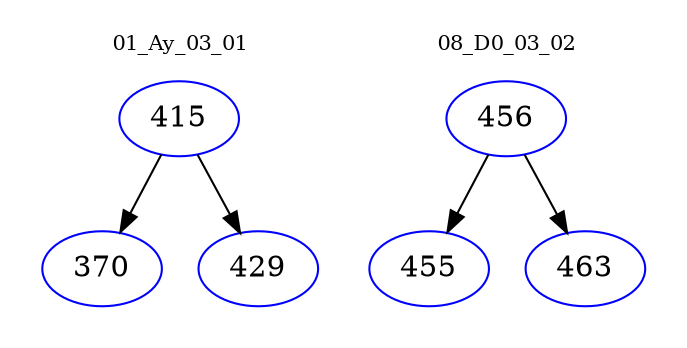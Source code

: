 digraph{
subgraph cluster_0 {
color = white
label = "01_Ay_03_01";
fontsize=10;
T0_415 [label="415", color="blue"]
T0_415 -> T0_370 [color="black"]
T0_370 [label="370", color="blue"]
T0_415 -> T0_429 [color="black"]
T0_429 [label="429", color="blue"]
}
subgraph cluster_1 {
color = white
label = "08_D0_03_02";
fontsize=10;
T1_456 [label="456", color="blue"]
T1_456 -> T1_455 [color="black"]
T1_455 [label="455", color="blue"]
T1_456 -> T1_463 [color="black"]
T1_463 [label="463", color="blue"]
}
}
